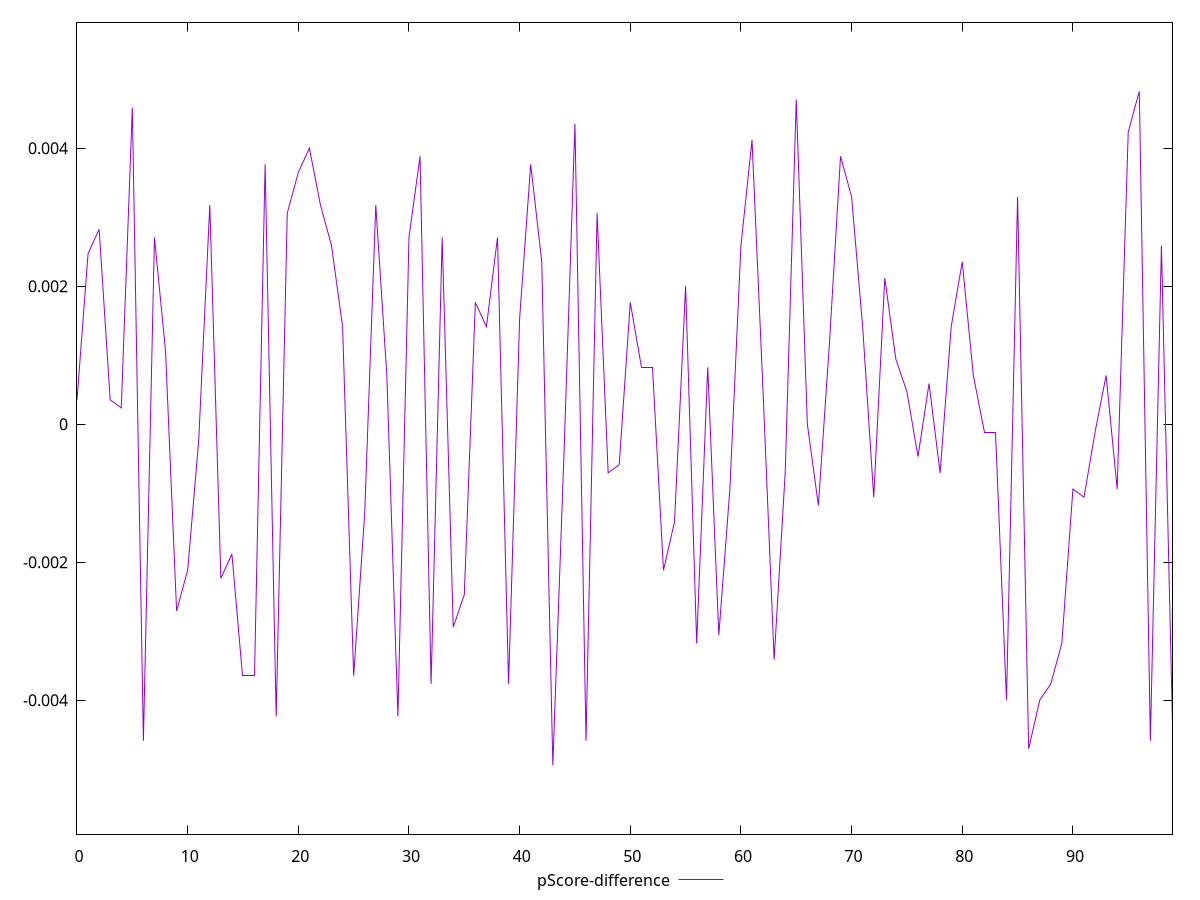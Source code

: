 reset

$pScoreDifference <<EOF
0 0.0003529411764706114
1 0.0024705882352941133
2 0.0028235294117647247
3 0.0003529411764706114
4 0.00023529411764705577
5 0.004588235294117615
6 -0.004588235294117671
7 0.002705882352941169
8 0.0010588235294117787
9 -0.002705882352941169
10 -0.0021176470588235574
11 -0.00023529411764705577
12 0.0031764705882352806
13 -0.0022352941176470575
14 -0.0018823529411764461
15 -0.0036470588235294477
16 -0.0036470588235294477
17 0.003764705882352948
18 -0.004235294117647004
19 0.0030588235294117805
20 0.003647058823529392
21 0.0040000000000000036
22 0.0031764705882352806
23 0.0025882352941176134
24 0.0014117647058823901
25 -0.0036470588235294477
26 -0.0012941176470588345
27 0.0031764705882352806
28 0.0007058823529411673
29 -0.004235294117647059
30 0.002705882352941169
31 0.003882352941176448
32 -0.0037647058823528923
33 0.002705882352941169
34 -0.002941176470588225
35 -0.0024705882352941133
36 0.001764705882352946
37 0.0014117647058823346
38 0.002705882352941169
39 -0.003764705882352948
40 0.0015294117647058902
41 0.003764705882352948
42 0.0023529411764705577
43 -0.004941176470588227
44 -0.00047058823529411153
45 0.004352941176470615
46 -0.004588235294117671
47 0.003058823529411725
48 -0.0007058823529411673
49 -0.0005882352941176672
50 0.001764705882352946
51 0.0008235294117646674
52 0.0008235294117647229
53 -0.0021176470588235574
54 -0.0014117647058823901
55 0.0020000000000000018
56 -0.0031764705882352806
57 0.0008235294117647229
58 -0.003058823529411725
59 -0.0009411764705882231
60 0.0025882352941176134
61 0.004117647058823504
62 0.00047058823529416705
63 -0.0034117647058823364
64 -0.0007058823529411673
65 0.004705882352941171
66 0
67 -0.0011764705882352788
68 0.0011764705882353343
69 0.003882352941176448
70 0.0032941176470588363
71 0.0014117647058823346
72 -0.0010588235294117787
73 0.002117647058823502
74 0.0009411764705882231
75 0.00047058823529411153
76 -0.00047058823529411153
77 0.0005882352941176117
78 -0.0007058823529411673
79 0.0014117647058823346
80 0.0023529411764705577
81 0.0007058823529411673
82 -0.00011764705882355564
83 -0.00011764705882355564
84 -0.0040000000000000036
85 0.0032941176470587807
86 -0.004705882352941171
87 -0.0040000000000000036
88 -0.003764705882352948
89 -0.003176470588235336
90 -0.0009411764705882786
91 -0.0010588235294117787
92 -0.00011764705882355564
93 0.0007058823529412228
94 -0.0009411764705882786
95 0.004235294117647059
96 0.0048235294117647265
97 -0.004588235294117671
98 0.0025882352941176134
99 -0.0043529411764705594
EOF

set key outside below
set xrange [0:99]
set yrange [-0.005941176470588227:0.0058235294117647265]
set trange [-0.005941176470588227:0.0058235294117647265]
set terminal svg size 640, 500 enhanced background rgb 'white'
set output "report_00013_2021-02-09T12-04-24.940Z/uses-rel-preload/samples/pages+cached+noadtech+nomedia/pScore-difference/values.svg"

plot $pScoreDifference title "pScore-difference" with line

reset
